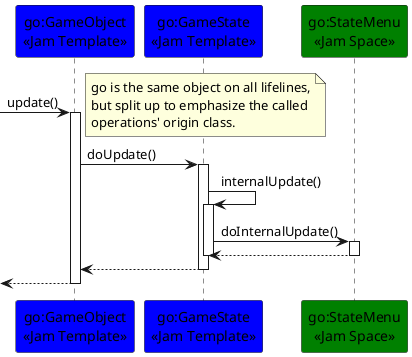 @startuml

participant "go:GameObject\n<<Jam Template>>" as go #Blue
participant "go:GameState\n<<Jam Template>>" as gs #Blue
participant "go:StateMenu\n<<Jam Space>>" as sm #Green


-> go : update()
note right: go is the same object on all lifelines,\nbut split up to emphasize the called\noperations' origin class.
activate go
go -> gs : doUpdate()
activate gs
gs -> gs : internalUpdate()
activate gs
gs -> sm : doInternalUpdate()
activate sm

sm --> gs
deactivate sm

deactivate gs

gs --> go
deactivate gs

<-- go
deactivate go


@enduml